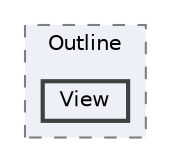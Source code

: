 digraph "C:/Users/むずでょ/Documents/Unity Projects/RMU-1-00-00-Research/Assets/RPGMaker/Codebase/Editor/Inspector/Outline/View"
{
 // LATEX_PDF_SIZE
  bgcolor="transparent";
  edge [fontname=Helvetica,fontsize=10,labelfontname=Helvetica,labelfontsize=10];
  node [fontname=Helvetica,fontsize=10,shape=box,height=0.2,width=0.4];
  compound=true
  subgraph clusterdir_3d1ba5f474d29a3eb7df6570a78df345 {
    graph [ bgcolor="#edf0f7", pencolor="grey50", label="Outline", fontname=Helvetica,fontsize=10 style="filled,dashed", URL="dir_3d1ba5f474d29a3eb7df6570a78df345.html",tooltip=""]
  dir_965b03da5f25829d61a2286307f977ec [label="View", fillcolor="#edf0f7", color="grey25", style="filled,bold", URL="dir_965b03da5f25829d61a2286307f977ec.html",tooltip=""];
  }
}
